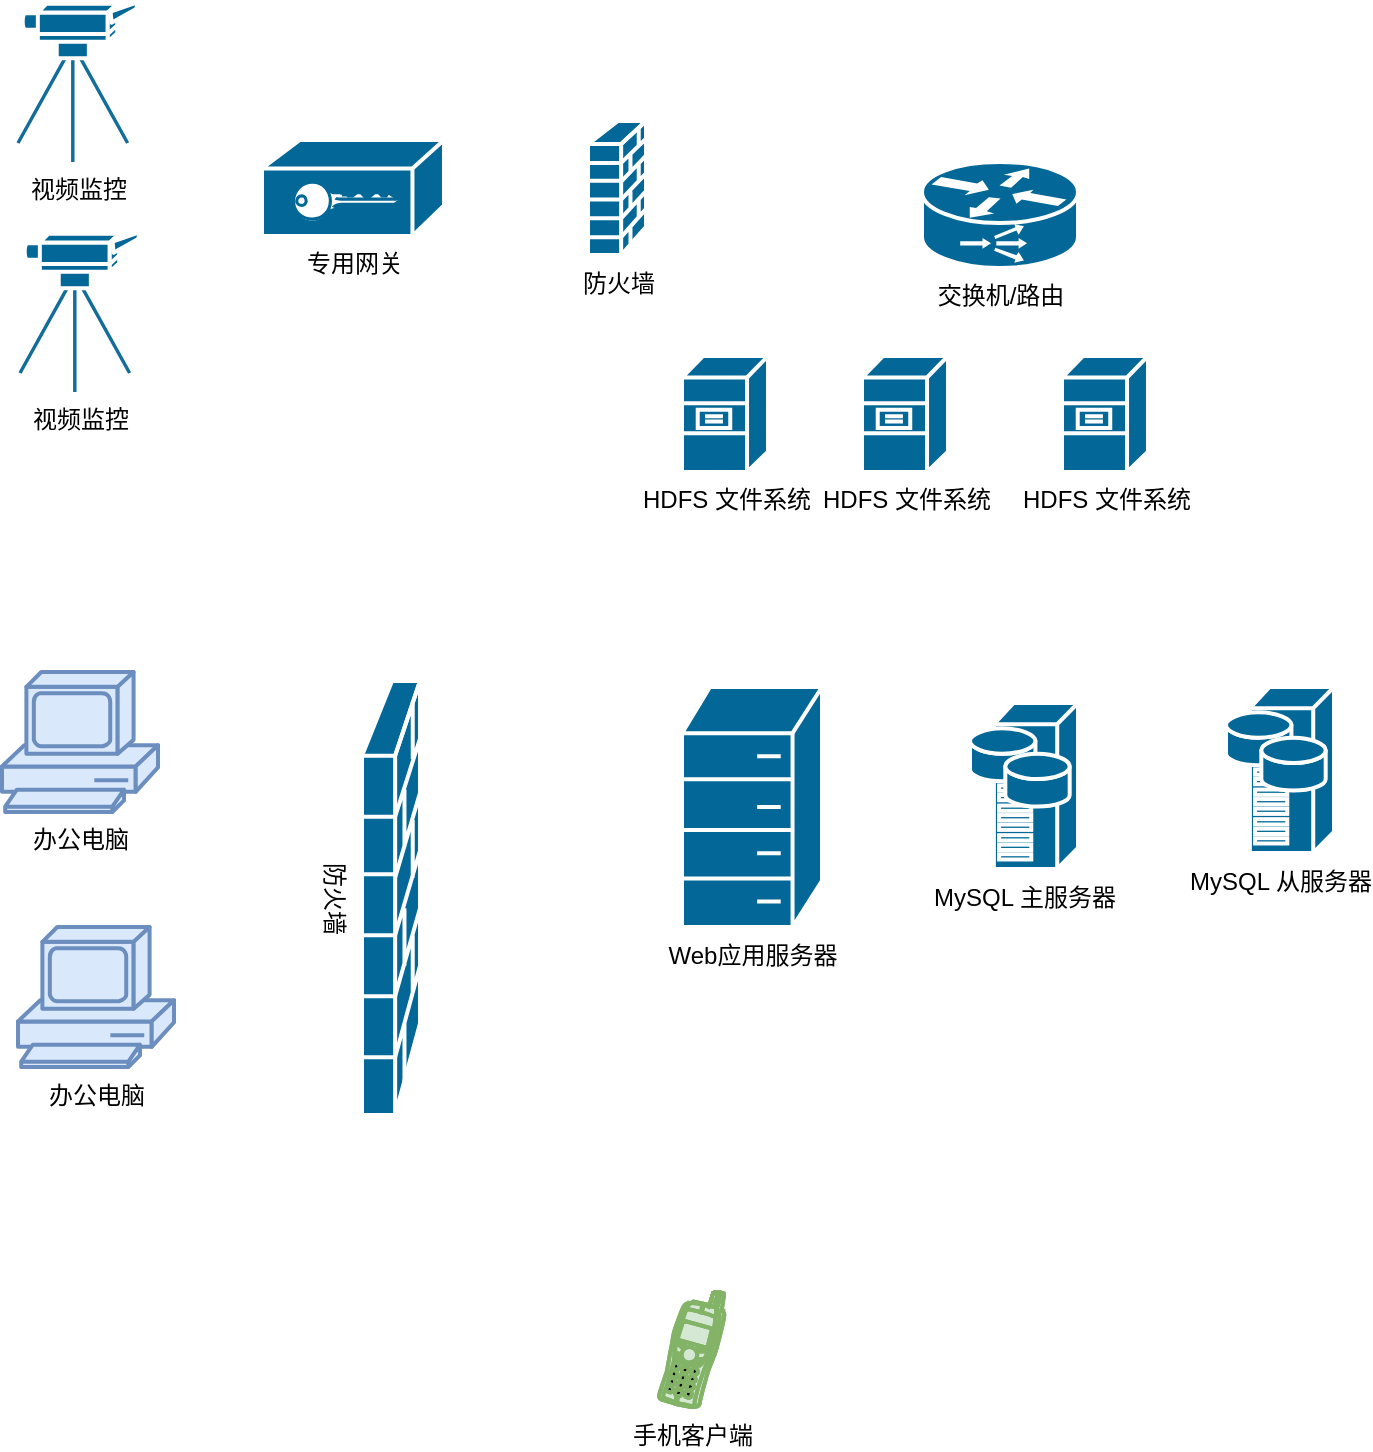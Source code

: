 <mxfile version="12.3.6" type="github" pages="1">
  <diagram id="n-bRcWE0r8VkI2KVZlSZ" name="第 1 页">
    <mxGraphModel dx="893" dy="1760" grid="1" gridSize="10" guides="1" tooltips="1" connect="1" arrows="1" fold="1" page="1" pageScale="1" pageWidth="827" pageHeight="1169" math="0" shadow="0">
      <root>
        <mxCell id="0"/>
        <mxCell id="1" parent="0"/>
        <mxCell id="XVNO729LVndD_g4eHp7l-1" value="办公电脑" style="shape=mxgraph.cisco.computers_and_peripherals.pc;html=1;pointerEvents=1;dashed=0;fillColor=#dae8fc;strokeColor=#6c8ebf;strokeWidth=2;verticalLabelPosition=bottom;verticalAlign=top;align=center;outlineConnect=0;" parent="1" vertex="1">
          <mxGeometry x="120" y="330" width="78" height="70" as="geometry"/>
        </mxCell>
        <mxCell id="XVNO729LVndD_g4eHp7l-2" value="办公电脑" style="shape=mxgraph.cisco.computers_and_peripherals.pc;html=1;pointerEvents=1;dashed=0;fillColor=#dae8fc;strokeColor=#6c8ebf;strokeWidth=2;verticalLabelPosition=bottom;verticalAlign=top;align=center;outlineConnect=0;" parent="1" vertex="1">
          <mxGeometry x="128" y="457.5" width="78" height="70" as="geometry"/>
        </mxCell>
        <mxCell id="XVNO729LVndD_g4eHp7l-4" value="手机客户端" style="shape=mxgraph.cisco.modems_and_phones.cell_phone;html=1;pointerEvents=1;dashed=0;fillColor=#d5e8d4;strokeColor=#82b366;strokeWidth=2;verticalLabelPosition=bottom;verticalAlign=top;align=center;outlineConnect=0;" parent="1" vertex="1">
          <mxGeometry x="447.5" y="640" width="34" height="58" as="geometry"/>
        </mxCell>
        <mxCell id="XVNO729LVndD_g4eHp7l-5" value="Web应用服务器" style="shape=mxgraph.cisco.misc.hp_mini;html=1;pointerEvents=1;dashed=0;fillColor=#036897;strokeColor=#ffffff;strokeWidth=2;verticalLabelPosition=bottom;verticalAlign=top;align=center;outlineConnect=0;" parent="1" vertex="1">
          <mxGeometry x="460" y="337.5" width="70" height="120" as="geometry"/>
        </mxCell>
        <mxCell id="XVNO729LVndD_g4eHp7l-6" value="交换机/路由" style="shape=mxgraph.cisco.routers.content_service_router;html=1;pointerEvents=1;dashed=0;fillColor=#036897;strokeColor=#ffffff;strokeWidth=2;verticalLabelPosition=bottom;verticalAlign=top;align=center;outlineConnect=0;" parent="1" vertex="1">
          <mxGeometry x="580" y="75" width="78" height="53" as="geometry"/>
        </mxCell>
        <mxCell id="XVNO729LVndD_g4eHp7l-7" value="防火墙" style="shape=mxgraph.cisco.security.firewall;html=1;pointerEvents=1;dashed=0;fillColor=#036897;strokeColor=#ffffff;strokeWidth=2;verticalLabelPosition=bottom;verticalAlign=top;align=center;outlineConnect=0;" parent="1" vertex="1">
          <mxGeometry x="413" y="54.5" width="29" height="67" as="geometry"/>
        </mxCell>
        <mxCell id="XVNO729LVndD_g4eHp7l-8" value="HDFS 文件系统&lt;br&gt;" style="shape=mxgraph.cisco.servers.file_server;html=1;pointerEvents=1;dashed=0;fillColor=#036897;strokeColor=#ffffff;strokeWidth=2;verticalLabelPosition=bottom;verticalAlign=top;align=center;outlineConnect=0;" parent="1" vertex="1">
          <mxGeometry x="460" y="172" width="43" height="58" as="geometry"/>
        </mxCell>
        <mxCell id="XVNO729LVndD_g4eHp7l-9" value="HDFS 文件系统&lt;br&gt;" style="shape=mxgraph.cisco.servers.file_server;html=1;pointerEvents=1;dashed=0;fillColor=#036897;strokeColor=#ffffff;strokeWidth=2;verticalLabelPosition=bottom;verticalAlign=top;align=center;outlineConnect=0;" parent="1" vertex="1">
          <mxGeometry x="650" y="172" width="43" height="58" as="geometry"/>
        </mxCell>
        <mxCell id="XVNO729LVndD_g4eHp7l-10" value="HDFS 文件系统&lt;br&gt;" style="shape=mxgraph.cisco.servers.file_server;html=1;pointerEvents=1;dashed=0;fillColor=#036897;strokeColor=#ffffff;strokeWidth=2;verticalLabelPosition=bottom;verticalAlign=top;align=center;outlineConnect=0;" parent="1" vertex="1">
          <mxGeometry x="550" y="172" width="43" height="58" as="geometry"/>
        </mxCell>
        <mxCell id="kT1cKuFMZ1Jc9TSjfXU1-1" value="MySQL 主服务器" style="shape=mxgraph.cisco.servers.storage_server;html=1;pointerEvents=1;dashed=0;fillColor=#036897;strokeColor=#ffffff;strokeWidth=2;verticalLabelPosition=bottom;verticalAlign=top;align=center;outlineConnect=0;" vertex="1" parent="1">
          <mxGeometry x="604" y="345.5" width="54" height="83" as="geometry"/>
        </mxCell>
        <mxCell id="kT1cKuFMZ1Jc9TSjfXU1-2" value="MySQL 从服务器" style="shape=mxgraph.cisco.servers.storage_server;html=1;pointerEvents=1;dashed=0;fillColor=#036897;strokeColor=#ffffff;strokeWidth=2;verticalLabelPosition=bottom;verticalAlign=top;align=center;outlineConnect=0;" vertex="1" parent="1">
          <mxGeometry x="732" y="337.5" width="54" height="83" as="geometry"/>
        </mxCell>
        <mxCell id="kT1cKuFMZ1Jc9TSjfXU1-3" value="视频监控" style="shape=mxgraph.cisco.computers_and_peripherals.video_camera;html=1;pointerEvents=1;dashed=0;fillColor=#036897;strokeColor=#ffffff;strokeWidth=2;verticalLabelPosition=bottom;verticalAlign=top;align=center;outlineConnect=0;" vertex="1" parent="1">
          <mxGeometry x="128" y="-5" width="60" height="80" as="geometry"/>
        </mxCell>
        <mxCell id="kT1cKuFMZ1Jc9TSjfXU1-4" value="专用网关" style="shape=mxgraph.cisco.hubs_and_gateways.vpn_gateway;html=1;pointerEvents=1;dashed=0;fillColor=#036897;strokeColor=#ffffff;strokeWidth=2;verticalLabelPosition=bottom;verticalAlign=top;align=center;outlineConnect=0;" vertex="1" parent="1">
          <mxGeometry x="250" y="64" width="91" height="48" as="geometry"/>
        </mxCell>
        <mxCell id="kT1cKuFMZ1Jc9TSjfXU1-5" value="防火墙" style="shape=mxgraph.cisco.security.firewall;html=1;pointerEvents=1;dashed=0;fillColor=#036897;strokeColor=#ffffff;strokeWidth=2;verticalLabelPosition=bottom;verticalAlign=top;align=center;outlineConnect=0;rotation=90;direction=north;" vertex="1" parent="1">
          <mxGeometry x="206" y="428.5" width="217" height="29" as="geometry"/>
        </mxCell>
        <mxCell id="kT1cKuFMZ1Jc9TSjfXU1-6" value="视频监控" style="shape=mxgraph.cisco.computers_and_peripherals.video_camera;html=1;pointerEvents=1;dashed=0;fillColor=#036897;strokeColor=#ffffff;strokeWidth=2;verticalLabelPosition=bottom;verticalAlign=top;align=center;outlineConnect=0;" vertex="1" parent="1">
          <mxGeometry x="129" y="110" width="60" height="80" as="geometry"/>
        </mxCell>
      </root>
    </mxGraphModel>
  </diagram>
</mxfile>
